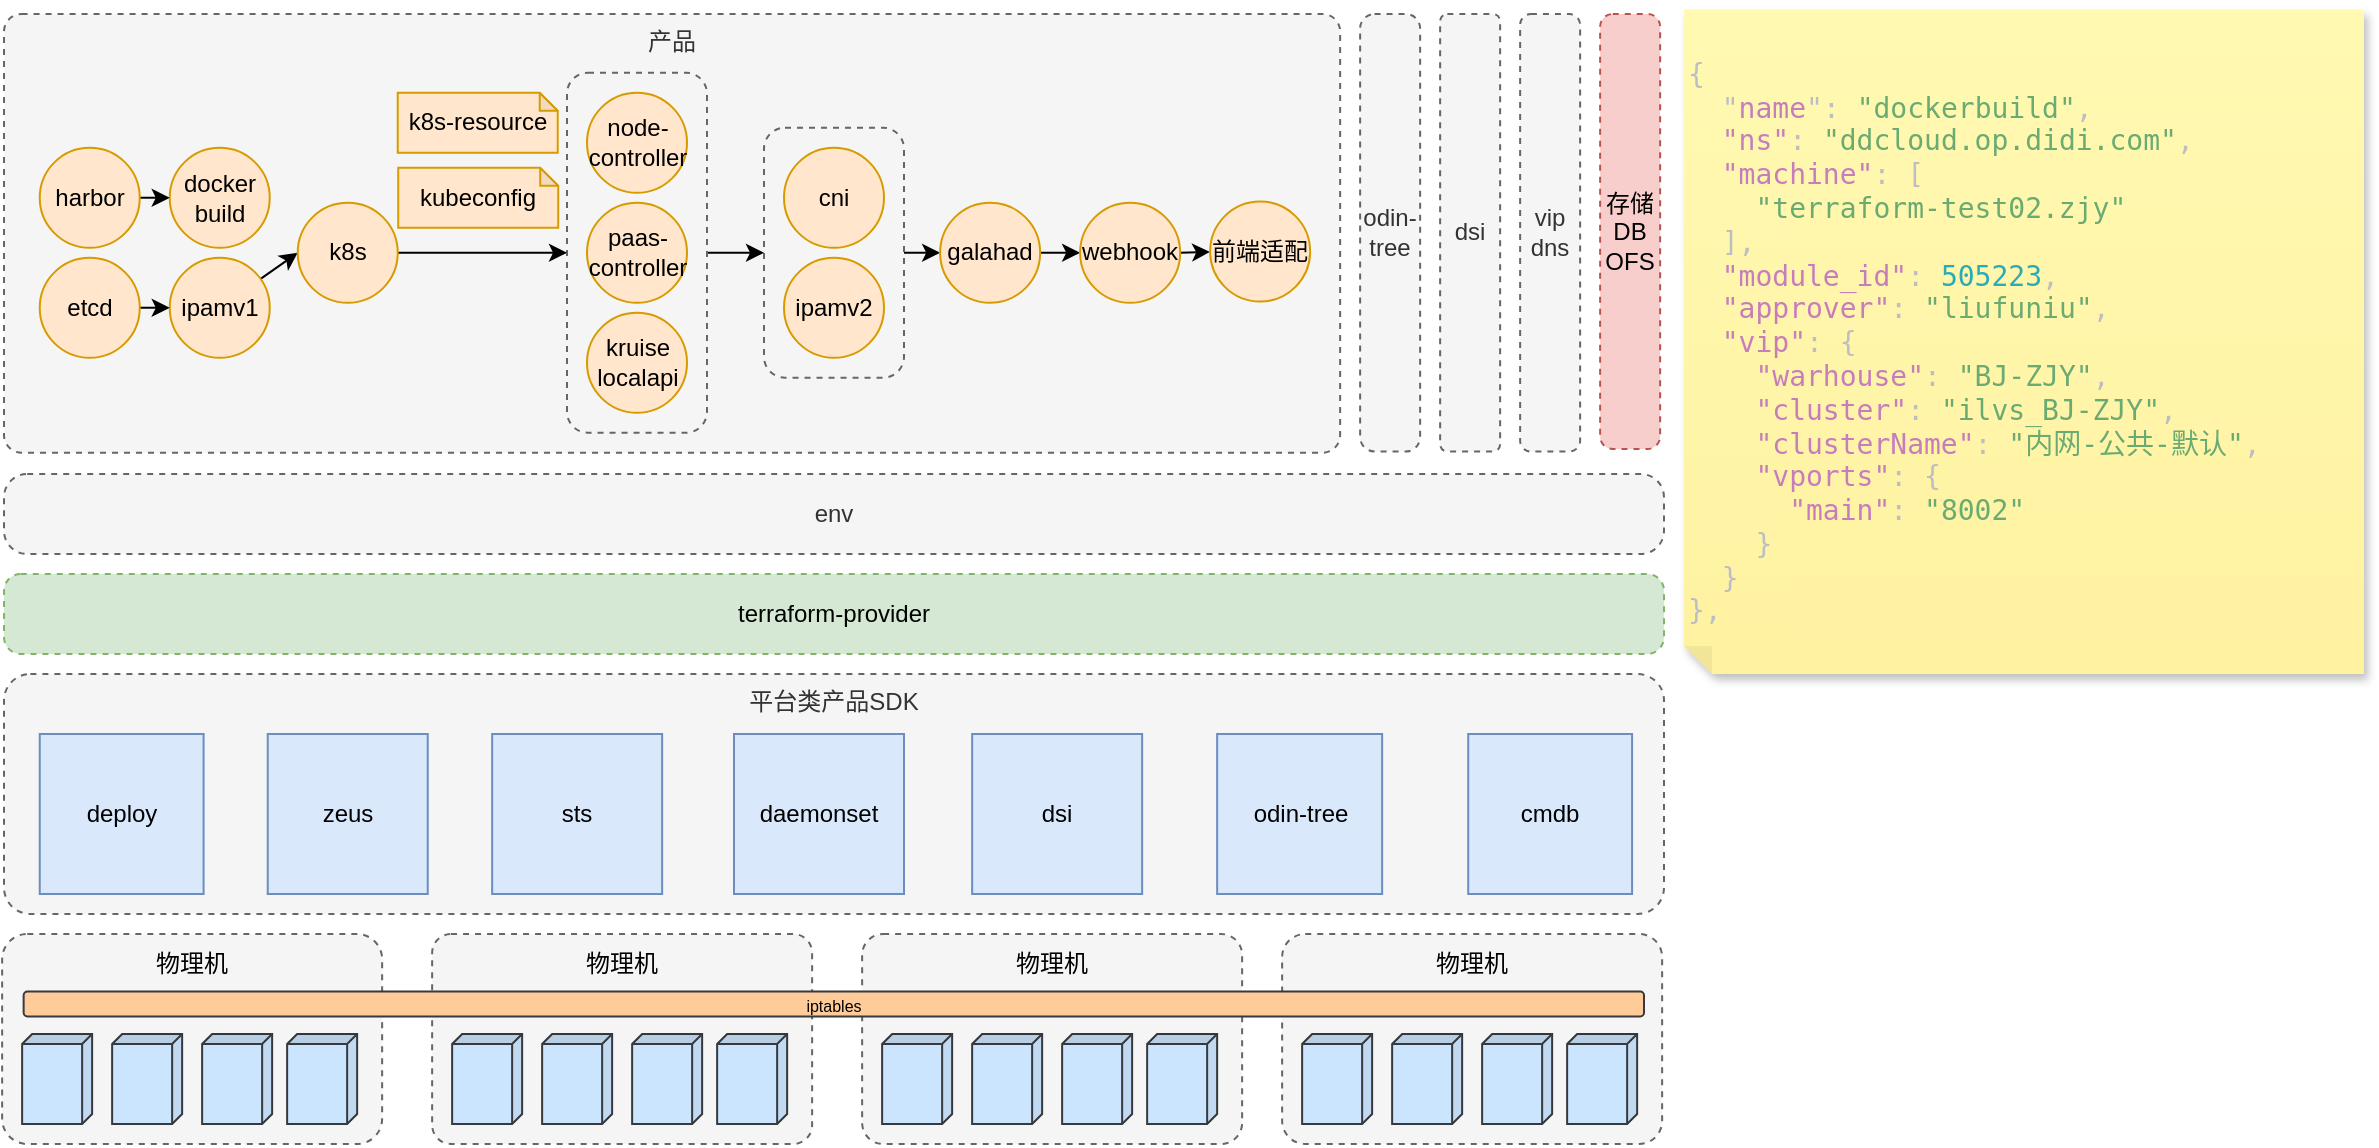 <mxfile version="22.1.18" type="github">
  <diagram name="第 1 页" id="ZuhVlxFlhkBg7zVoVy1D">
    <mxGraphModel dx="1428" dy="1851" grid="1" gridSize="10" guides="1" tooltips="1" connect="1" arrows="1" fold="1" page="1" pageScale="1" pageWidth="827" pageHeight="1169" math="0" shadow="0">
      <root>
        <mxCell id="0" />
        <mxCell id="1" parent="0" />
        <mxCell id="eo2u99sirjMwnlyiHI97-96" value="平台类产品SDK" style="rounded=1;html=1;dashed=1;arcSize=11;horizontal=1;labelPosition=center;verticalLabelPosition=middle;align=center;verticalAlign=top;labelBorderColor=none;fontSize=12;whiteSpace=wrap;fillColor=#f5f5f5;fontColor=#333333;strokeColor=#666666;" vertex="1" parent="1">
          <mxGeometry x="90.0" y="290" width="830" height="120" as="geometry" />
        </mxCell>
        <mxCell id="GPAt1WRh6mztTl92b3K6-4" value="产品" style="rounded=1;whiteSpace=wrap;html=1;dashed=1;arcSize=4;fillColor=#f5f5f5;strokeColor=#666666;verticalAlign=top;fontColor=#333333;" parent="1" vertex="1">
          <mxGeometry x="90" y="-40" width="668.07" height="219.37" as="geometry" />
        </mxCell>
        <mxCell id="eo2u99sirjMwnlyiHI97-76" value="" style="rounded=0;orthogonalLoop=1;jettySize=auto;html=1;entryX=0;entryY=0.5;entryDx=0;entryDy=0;" edge="1" parent="1" source="eo2u99sirjMwnlyiHI97-72" target="GPAt1WRh6mztTl92b3K6-20">
          <mxGeometry relative="1" as="geometry">
            <mxPoint x="555.57" y="79.37" as="targetPoint" />
          </mxGeometry>
        </mxCell>
        <mxCell id="eo2u99sirjMwnlyiHI97-72" value="" style="rounded=1;whiteSpace=wrap;html=1;fillColor=#f5f5f5;fontColor=#333333;strokeColor=#666666;dashed=1;" vertex="1" parent="1">
          <mxGeometry x="470" y="16.87" width="70" height="125" as="geometry" />
        </mxCell>
        <mxCell id="eo2u99sirjMwnlyiHI97-73" value="" style="rounded=0;orthogonalLoop=1;jettySize=auto;html=1;entryX=0;entryY=0.5;entryDx=0;entryDy=0;" edge="1" parent="1" source="eo2u99sirjMwnlyiHI97-70" target="eo2u99sirjMwnlyiHI97-72">
          <mxGeometry relative="1" as="geometry">
            <mxPoint x="477.5" y="79.37" as="targetPoint" />
          </mxGeometry>
        </mxCell>
        <mxCell id="eo2u99sirjMwnlyiHI97-70" value="" style="rounded=1;whiteSpace=wrap;html=1;fillColor=#f5f5f5;fontColor=#333333;strokeColor=#666666;dashed=1;" vertex="1" parent="1">
          <mxGeometry x="371.5" y="-10.63" width="70" height="180" as="geometry" />
        </mxCell>
        <mxCell id="eo2u99sirjMwnlyiHI97-33" value="" style="rounded=1;whiteSpace=wrap;html=1;dashed=1;arcSize=12;fillColor=#f5f5f5;fontColor=#333333;strokeColor=#666666;" vertex="1" parent="1">
          <mxGeometry x="89.07" y="420" width="190" height="105" as="geometry" />
        </mxCell>
        <mxCell id="GPAt1WRh6mztTl92b3K6-3" value="terraform-provider" style="rounded=1;whiteSpace=wrap;html=1;fillColor=#d5e8d4;strokeColor=#82b366;dashed=1;arcSize=21;" parent="1" vertex="1">
          <mxGeometry x="90" y="240" width="830" height="40" as="geometry" />
        </mxCell>
        <mxCell id="GPAt1WRh6mztTl92b3K6-6" value="zeus" style="rounded=1;whiteSpace=wrap;html=1;arcSize=0;fillColor=#dae8fc;strokeColor=#6c8ebf;" parent="1" vertex="1">
          <mxGeometry x="221.87" y="320" width="80" height="80" as="geometry" />
        </mxCell>
        <mxCell id="GPAt1WRh6mztTl92b3K6-7" value="sts" style="rounded=1;whiteSpace=wrap;html=1;arcSize=0;fillColor=#dae8fc;strokeColor=#6c8ebf;" parent="1" vertex="1">
          <mxGeometry x="334.07" y="320" width="85" height="80" as="geometry" />
        </mxCell>
        <mxCell id="GPAt1WRh6mztTl92b3K6-8" value="daemonset" style="rounded=1;whiteSpace=wrap;html=1;arcSize=0;fillColor=#dae8fc;strokeColor=#6c8ebf;" parent="1" vertex="1">
          <mxGeometry x="455" y="320" width="85" height="80" as="geometry" />
        </mxCell>
        <mxCell id="GPAt1WRh6mztTl92b3K6-9" value="cmdb" style="rounded=1;whiteSpace=wrap;html=1;arcSize=0;fillColor=#dae8fc;strokeColor=#6c8ebf;" parent="1" vertex="1">
          <mxGeometry x="822.11" y="320" width="81.93" height="80" as="geometry" />
        </mxCell>
        <mxCell id="GPAt1WRh6mztTl92b3K6-10" value="odin-tree" style="rounded=1;whiteSpace=wrap;html=1;arcSize=0;fillColor=#dae8fc;strokeColor=#6c8ebf;" parent="1" vertex="1">
          <mxGeometry x="696.57" y="320" width="82.5" height="80" as="geometry" />
        </mxCell>
        <mxCell id="GPAt1WRh6mztTl92b3K6-13" value="cni" style="ellipse;whiteSpace=wrap;html=1;aspect=fixed;fillColor=#ffe6cc;strokeColor=#d79b00;" parent="1" vertex="1">
          <mxGeometry x="480" y="26.87" width="50" height="50" as="geometry" />
        </mxCell>
        <mxCell id="GPAt1WRh6mztTl92b3K6-17" value="docker&lt;br&gt;build" style="ellipse;whiteSpace=wrap;html=1;aspect=fixed;fillColor=#ffe6cc;strokeColor=#d79b00;" parent="1" vertex="1">
          <mxGeometry x="172.87" y="26.87" width="50" height="50" as="geometry" />
        </mxCell>
        <mxCell id="eo2u99sirjMwnlyiHI97-77" value="" style="rounded=0;orthogonalLoop=1;jettySize=auto;html=1;" edge="1" parent="1" source="GPAt1WRh6mztTl92b3K6-20" target="GPAt1WRh6mztTl92b3K6-22">
          <mxGeometry relative="1" as="geometry" />
        </mxCell>
        <mxCell id="GPAt1WRh6mztTl92b3K6-20" value="galahad" style="ellipse;whiteSpace=wrap;html=1;aspect=fixed;fillColor=#ffe6cc;strokeColor=#d79b00;" parent="1" vertex="1">
          <mxGeometry x="558.07" y="54.37" width="50" height="50" as="geometry" />
        </mxCell>
        <mxCell id="eo2u99sirjMwnlyiHI97-61" value="" style="rounded=0;orthogonalLoop=1;jettySize=auto;html=1;" edge="1" parent="1" source="GPAt1WRh6mztTl92b3K6-21" target="GPAt1WRh6mztTl92b3K6-17">
          <mxGeometry relative="1" as="geometry" />
        </mxCell>
        <mxCell id="GPAt1WRh6mztTl92b3K6-21" value="harbor" style="ellipse;whiteSpace=wrap;html=1;aspect=fixed;fillColor=#ffe6cc;strokeColor=#d79b00;" parent="1" vertex="1">
          <mxGeometry x="107.87" y="26.87" width="50" height="50" as="geometry" />
        </mxCell>
        <mxCell id="eo2u99sirjMwnlyiHI97-78" value="" style="rounded=0;orthogonalLoop=1;jettySize=auto;html=1;" edge="1" parent="1" source="GPAt1WRh6mztTl92b3K6-22" target="eo2u99sirjMwnlyiHI97-18">
          <mxGeometry relative="1" as="geometry" />
        </mxCell>
        <mxCell id="GPAt1WRh6mztTl92b3K6-22" value="webhook" style="ellipse;whiteSpace=wrap;html=1;aspect=fixed;fillColor=#ffe6cc;strokeColor=#d79b00;" parent="1" vertex="1">
          <mxGeometry x="628.07" y="54.37" width="50" height="50" as="geometry" />
        </mxCell>
        <mxCell id="GPAt1WRh6mztTl92b3K6-23" value="ipamv2" style="ellipse;whiteSpace=wrap;html=1;aspect=fixed;fillColor=#ffe6cc;strokeColor=#d79b00;" parent="1" vertex="1">
          <mxGeometry x="480" y="81.87" width="50" height="50" as="geometry" />
        </mxCell>
        <mxCell id="eo2u99sirjMwnlyiHI97-64" value="" style="rounded=0;orthogonalLoop=1;jettySize=auto;html=1;entryX=0;entryY=0.5;entryDx=0;entryDy=0;" edge="1" parent="1" source="GPAt1WRh6mztTl92b3K6-24" target="GPAt1WRh6mztTl92b3K6-28">
          <mxGeometry relative="1" as="geometry">
            <mxPoint x="257.871" y="87.346" as="targetPoint" />
          </mxGeometry>
        </mxCell>
        <mxCell id="GPAt1WRh6mztTl92b3K6-24" value="ipamv1" style="ellipse;whiteSpace=wrap;html=1;aspect=fixed;fillColor=#ffe6cc;strokeColor=#d79b00;" parent="1" vertex="1">
          <mxGeometry x="172.87" y="81.87" width="50" height="50" as="geometry" />
        </mxCell>
        <mxCell id="GPAt1WRh6mztTl92b3K6-26" value="kruise&lt;br&gt;localapi" style="ellipse;whiteSpace=wrap;html=1;aspect=fixed;fillColor=#ffe6cc;strokeColor=#d79b00;" parent="1" vertex="1">
          <mxGeometry x="381.5" y="109.37" width="50" height="50" as="geometry" />
        </mxCell>
        <mxCell id="eo2u99sirjMwnlyiHI97-68" value="" style="rounded=0;orthogonalLoop=1;jettySize=auto;html=1;entryX=0;entryY=0.5;entryDx=0;entryDy=0;" edge="1" parent="1" source="GPAt1WRh6mztTl92b3K6-28" target="eo2u99sirjMwnlyiHI97-70">
          <mxGeometry relative="1" as="geometry">
            <mxPoint x="402.5" y="79.37" as="targetPoint" />
          </mxGeometry>
        </mxCell>
        <mxCell id="GPAt1WRh6mztTl92b3K6-28" value="k8s" style="ellipse;whiteSpace=wrap;html=1;aspect=fixed;fillColor=#ffe6cc;strokeColor=#d79b00;" parent="1" vertex="1">
          <mxGeometry x="236.87" y="54.37" width="50" height="50" as="geometry" />
        </mxCell>
        <mxCell id="GPAt1WRh6mztTl92b3K6-29" value="kubeconfig" style="shape=note;whiteSpace=wrap;html=1;backgroundOutline=1;darkOpacity=0.05;size=9;fillColor=#ffe6cc;strokeColor=#d79b00;" parent="1" vertex="1">
          <mxGeometry x="287.12" y="36.87" width="80" height="30" as="geometry" />
        </mxCell>
        <mxCell id="GPAt1WRh6mztTl92b3K6-31" value="k8s-resource" style="shape=note;whiteSpace=wrap;html=1;backgroundOutline=1;darkOpacity=0.05;size=9;fillColor=#ffe6cc;strokeColor=#d79b00;" parent="1" vertex="1">
          <mxGeometry x="286.87" y="-0.63" width="80" height="30" as="geometry" />
        </mxCell>
        <mxCell id="GPAt1WRh6mztTl92b3K6-34" value="node-controller" style="ellipse;whiteSpace=wrap;html=1;aspect=fixed;fillColor=#ffe6cc;strokeColor=#d79b00;" parent="1" vertex="1">
          <mxGeometry x="381.5" y="-0.63" width="50" height="50" as="geometry" />
        </mxCell>
        <mxCell id="GPAt1WRh6mztTl92b3K6-35" value="paas-controller" style="ellipse;whiteSpace=wrap;html=1;aspect=fixed;fillColor=#ffe6cc;strokeColor=#d79b00;" parent="1" vertex="1">
          <mxGeometry x="381.5" y="54.37" width="50" height="50" as="geometry" />
        </mxCell>
        <mxCell id="eo2u99sirjMwnlyiHI97-18" value="前端适配" style="ellipse;whiteSpace=wrap;html=1;aspect=fixed;fillColor=#ffe6cc;strokeColor=#d79b00;" vertex="1" parent="1">
          <mxGeometry x="693.07" y="53.75" width="50" height="50" as="geometry" />
        </mxCell>
        <mxCell id="eo2u99sirjMwnlyiHI97-29" value="" style="shape=cube;whiteSpace=wrap;html=1;boundedLbl=1;backgroundOutline=1;darkOpacity=0.05;darkOpacity2=0.1;size=5;rotation=90;fillColor=#cce5ff;strokeColor=#36393d;" vertex="1" parent="1">
          <mxGeometry x="94.07" y="475" width="45" height="35" as="geometry" />
        </mxCell>
        <mxCell id="eo2u99sirjMwnlyiHI97-30" value="" style="shape=cube;whiteSpace=wrap;html=1;boundedLbl=1;backgroundOutline=1;darkOpacity=0.05;darkOpacity2=0.1;size=5;rotation=90;fillColor=#cce5ff;strokeColor=#36393d;" vertex="1" parent="1">
          <mxGeometry x="139.07" y="475" width="45" height="35" as="geometry" />
        </mxCell>
        <mxCell id="eo2u99sirjMwnlyiHI97-31" value="" style="shape=cube;whiteSpace=wrap;html=1;boundedLbl=1;backgroundOutline=1;darkOpacity=0.05;darkOpacity2=0.1;size=5;rotation=90;fillColor=#cce5ff;strokeColor=#36393d;" vertex="1" parent="1">
          <mxGeometry x="184.07" y="475" width="45" height="35" as="geometry" />
        </mxCell>
        <mxCell id="eo2u99sirjMwnlyiHI97-32" value="" style="shape=cube;whiteSpace=wrap;html=1;boundedLbl=1;backgroundOutline=1;darkOpacity=0.05;darkOpacity2=0.1;size=5;rotation=90;fillColor=#cce5ff;strokeColor=#36393d;" vertex="1" parent="1">
          <mxGeometry x="226.57" y="475" width="45" height="35" as="geometry" />
        </mxCell>
        <mxCell id="eo2u99sirjMwnlyiHI97-34" value="物理机" style="text;html=1;strokeColor=none;fillColor=none;align=center;verticalAlign=middle;whiteSpace=wrap;rounded=0;" vertex="1" parent="1">
          <mxGeometry x="154.07" y="420" width="60" height="30" as="geometry" />
        </mxCell>
        <mxCell id="eo2u99sirjMwnlyiHI97-45" value="" style="rounded=1;whiteSpace=wrap;html=1;dashed=1;arcSize=9;fillColor=#f5f5f5;fontColor=#333333;strokeColor=#666666;" vertex="1" parent="1">
          <mxGeometry x="304.07" y="420" width="190" height="105" as="geometry" />
        </mxCell>
        <mxCell id="eo2u99sirjMwnlyiHI97-46" value="" style="shape=cube;whiteSpace=wrap;html=1;boundedLbl=1;backgroundOutline=1;darkOpacity=0.05;darkOpacity2=0.1;size=5;rotation=90;fillColor=#cce5ff;strokeColor=#36393d;" vertex="1" parent="1">
          <mxGeometry x="309.07" y="475" width="45" height="35" as="geometry" />
        </mxCell>
        <mxCell id="eo2u99sirjMwnlyiHI97-47" value="" style="shape=cube;whiteSpace=wrap;html=1;boundedLbl=1;backgroundOutline=1;darkOpacity=0.05;darkOpacity2=0.1;size=5;rotation=90;fillColor=#cce5ff;strokeColor=#36393d;" vertex="1" parent="1">
          <mxGeometry x="354.07" y="475" width="45" height="35" as="geometry" />
        </mxCell>
        <mxCell id="eo2u99sirjMwnlyiHI97-48" value="" style="shape=cube;whiteSpace=wrap;html=1;boundedLbl=1;backgroundOutline=1;darkOpacity=0.05;darkOpacity2=0.1;size=5;rotation=90;fillColor=#cce5ff;strokeColor=#36393d;" vertex="1" parent="1">
          <mxGeometry x="399.07" y="475" width="45" height="35" as="geometry" />
        </mxCell>
        <mxCell id="eo2u99sirjMwnlyiHI97-49" value="" style="shape=cube;whiteSpace=wrap;html=1;boundedLbl=1;backgroundOutline=1;darkOpacity=0.05;darkOpacity2=0.1;size=5;rotation=90;fillColor=#cce5ff;strokeColor=#36393d;" vertex="1" parent="1">
          <mxGeometry x="441.57" y="475" width="45" height="35" as="geometry" />
        </mxCell>
        <mxCell id="eo2u99sirjMwnlyiHI97-50" value="物理机" style="text;html=1;strokeColor=none;fillColor=none;align=center;verticalAlign=middle;whiteSpace=wrap;rounded=0;" vertex="1" parent="1">
          <mxGeometry x="369.07" y="420" width="60" height="30" as="geometry" />
        </mxCell>
        <mxCell id="eo2u99sirjMwnlyiHI97-51" value="" style="rounded=1;whiteSpace=wrap;html=1;dashed=1;arcSize=10;fillColor=#f5f5f5;fontColor=#333333;strokeColor=#666666;" vertex="1" parent="1">
          <mxGeometry x="519.07" y="420" width="190" height="105" as="geometry" />
        </mxCell>
        <mxCell id="eo2u99sirjMwnlyiHI97-52" value="" style="shape=cube;whiteSpace=wrap;html=1;boundedLbl=1;backgroundOutline=1;darkOpacity=0.05;darkOpacity2=0.1;size=5;rotation=90;fillColor=#cce5ff;strokeColor=#36393d;" vertex="1" parent="1">
          <mxGeometry x="524.07" y="475" width="45" height="35" as="geometry" />
        </mxCell>
        <mxCell id="eo2u99sirjMwnlyiHI97-53" value="" style="shape=cube;whiteSpace=wrap;html=1;boundedLbl=1;backgroundOutline=1;darkOpacity=0.05;darkOpacity2=0.1;size=5;rotation=90;fillColor=#cce5ff;strokeColor=#36393d;" vertex="1" parent="1">
          <mxGeometry x="569.07" y="475" width="45" height="35" as="geometry" />
        </mxCell>
        <mxCell id="eo2u99sirjMwnlyiHI97-54" value="" style="shape=cube;whiteSpace=wrap;html=1;boundedLbl=1;backgroundOutline=1;darkOpacity=0.05;darkOpacity2=0.1;size=5;rotation=90;fillColor=#cce5ff;strokeColor=#36393d;" vertex="1" parent="1">
          <mxGeometry x="614.07" y="475" width="45" height="35" as="geometry" />
        </mxCell>
        <mxCell id="eo2u99sirjMwnlyiHI97-55" value="" style="shape=cube;whiteSpace=wrap;html=1;boundedLbl=1;backgroundOutline=1;darkOpacity=0.05;darkOpacity2=0.1;size=5;rotation=90;fillColor=#cce5ff;strokeColor=#36393d;" vertex="1" parent="1">
          <mxGeometry x="656.57" y="475" width="45" height="35" as="geometry" />
        </mxCell>
        <mxCell id="eo2u99sirjMwnlyiHI97-56" value="物理机" style="text;html=1;strokeColor=none;fillColor=none;align=center;verticalAlign=middle;whiteSpace=wrap;rounded=0;" vertex="1" parent="1">
          <mxGeometry x="584.07" y="420" width="60" height="30" as="geometry" />
        </mxCell>
        <mxCell id="eo2u99sirjMwnlyiHI97-62" value="odin-tree" style="rounded=1;whiteSpace=wrap;html=1;arcSize=24;dashed=1;textDirection=rtl;fillColor=#f5f5f5;fontColor=#333333;strokeColor=#666666;" vertex="1" parent="1">
          <mxGeometry x="768.07" y="-40" width="30" height="218.75" as="geometry" />
        </mxCell>
        <mxCell id="eo2u99sirjMwnlyiHI97-65" value="" style="rounded=0;orthogonalLoop=1;jettySize=auto;html=1;" edge="1" parent="1" source="eo2u99sirjMwnlyiHI97-63" target="GPAt1WRh6mztTl92b3K6-24">
          <mxGeometry relative="1" as="geometry" />
        </mxCell>
        <mxCell id="eo2u99sirjMwnlyiHI97-63" value="etcd" style="ellipse;whiteSpace=wrap;html=1;aspect=fixed;fillColor=#ffe6cc;strokeColor=#d79b00;" vertex="1" parent="1">
          <mxGeometry x="107.87" y="81.87" width="50" height="50" as="geometry" />
        </mxCell>
        <mxCell id="eo2u99sirjMwnlyiHI97-79" value="dsi" style="rounded=1;whiteSpace=wrap;html=1;arcSize=12;dashed=1;labelPosition=center;verticalLabelPosition=middle;align=center;verticalAlign=middle;fillColor=#f5f5f5;fontColor=#333333;strokeColor=#666666;" vertex="1" parent="1">
          <mxGeometry x="808.07" y="-40" width="30" height="218.75" as="geometry" />
        </mxCell>
        <mxCell id="eo2u99sirjMwnlyiHI97-80" value="vip&lt;br&gt;dns" style="rounded=1;whiteSpace=wrap;html=1;arcSize=18;dashed=1;fillColor=#f5f5f5;fontColor=#333333;strokeColor=#666666;" vertex="1" parent="1">
          <mxGeometry x="848.07" y="-40" width="30" height="218.75" as="geometry" />
        </mxCell>
        <mxCell id="eo2u99sirjMwnlyiHI97-81" value="存储DB&lt;br&gt;OFS" style="rounded=1;whiteSpace=wrap;html=1;arcSize=21;dashed=1;fillColor=#f8cecc;strokeColor=#b85450;" vertex="1" parent="1">
          <mxGeometry x="888.07" y="-40" width="30" height="217.5" as="geometry" />
        </mxCell>
        <mxCell id="eo2u99sirjMwnlyiHI97-82" value="" style="rounded=1;whiteSpace=wrap;html=1;dashed=1;arcSize=11;fillColor=#f5f5f5;fontColor=#333333;strokeColor=#666666;" vertex="1" parent="1">
          <mxGeometry x="729.07" y="420" width="190" height="105" as="geometry" />
        </mxCell>
        <mxCell id="eo2u99sirjMwnlyiHI97-83" value="" style="shape=cube;whiteSpace=wrap;html=1;boundedLbl=1;backgroundOutline=1;darkOpacity=0.05;darkOpacity2=0.1;size=5;rotation=90;fillColor=#cce5ff;strokeColor=#36393d;" vertex="1" parent="1">
          <mxGeometry x="734.07" y="475" width="45" height="35" as="geometry" />
        </mxCell>
        <mxCell id="eo2u99sirjMwnlyiHI97-84" value="" style="shape=cube;whiteSpace=wrap;html=1;boundedLbl=1;backgroundOutline=1;darkOpacity=0.05;darkOpacity2=0.1;size=5;rotation=90;fillColor=#cce5ff;strokeColor=#36393d;" vertex="1" parent="1">
          <mxGeometry x="779.07" y="475" width="45" height="35" as="geometry" />
        </mxCell>
        <mxCell id="eo2u99sirjMwnlyiHI97-85" value="" style="shape=cube;whiteSpace=wrap;html=1;boundedLbl=1;backgroundOutline=1;darkOpacity=0.05;darkOpacity2=0.1;size=5;rotation=90;fillColor=#cce5ff;strokeColor=#36393d;" vertex="1" parent="1">
          <mxGeometry x="824.07" y="475" width="45" height="35" as="geometry" />
        </mxCell>
        <mxCell id="eo2u99sirjMwnlyiHI97-86" value="" style="shape=cube;whiteSpace=wrap;html=1;boundedLbl=1;backgroundOutline=1;darkOpacity=0.05;darkOpacity2=0.1;size=5;rotation=90;fillColor=#cce5ff;strokeColor=#36393d;" vertex="1" parent="1">
          <mxGeometry x="866.57" y="475" width="45" height="35" as="geometry" />
        </mxCell>
        <mxCell id="eo2u99sirjMwnlyiHI97-87" value="物理机" style="text;html=1;strokeColor=none;fillColor=none;align=center;verticalAlign=middle;whiteSpace=wrap;rounded=0;" vertex="1" parent="1">
          <mxGeometry x="794.07" y="420" width="60" height="30" as="geometry" />
        </mxCell>
        <mxCell id="eo2u99sirjMwnlyiHI97-57" value="&lt;p style=&quot;line-height: 100%;&quot;&gt;&lt;span style=&quot;color: rgb(0, 0, 0); font-family: Helvetica; font-style: normal; font-variant-ligatures: normal; font-variant-caps: normal; font-weight: 400; letter-spacing: normal; orphans: 2; text-indent: 0px; text-transform: none; widows: 2; word-spacing: 0px; -webkit-text-stroke-width: 0px; text-decoration-thickness: initial; text-decoration-style: initial; text-decoration-color: initial; float: none; display: inline !important;&quot;&gt;&lt;font style=&quot;font-size: 8px;&quot;&gt;iptables&lt;/font&gt;&lt;/span&gt;&lt;/p&gt;" style="rounded=1;whiteSpace=wrap;html=1;align=center;fillColor=#ffcc99;strokeColor=#36393d;" vertex="1" parent="1">
          <mxGeometry x="99.82" y="448.75" width="810.18" height="12.5" as="geometry" />
        </mxCell>
        <mxCell id="eo2u99sirjMwnlyiHI97-94" value="deploy" style="rounded=1;whiteSpace=wrap;html=1;arcSize=0;fillColor=#dae8fc;strokeColor=#6c8ebf;" vertex="1" parent="1">
          <mxGeometry x="107.87" y="320" width="81.93" height="80" as="geometry" />
        </mxCell>
        <mxCell id="eo2u99sirjMwnlyiHI97-95" value="dsi" style="rounded=1;whiteSpace=wrap;html=1;arcSize=0;fillColor=#dae8fc;strokeColor=#6c8ebf;" vertex="1" parent="1">
          <mxGeometry x="574.07" y="320" width="85" height="80" as="geometry" />
        </mxCell>
        <mxCell id="eo2u99sirjMwnlyiHI97-101" value="env" style="rounded=1;whiteSpace=wrap;html=1;fillColor=#f5f5f5;strokeColor=#666666;dashed=1;arcSize=29;fontColor=#333333;" vertex="1" parent="1">
          <mxGeometry x="90" y="190" width="830" height="40" as="geometry" />
        </mxCell>
        <mxCell id="eo2u99sirjMwnlyiHI97-102" value="&lt;div style=&quot;&quot;&gt;&lt;pre style=&quot;font-family: &amp;quot;JetBrains Mono&amp;quot;, monospace; font-size: 10.5pt;&quot;&gt;&lt;font color=&quot;#bcbec4&quot;&gt;{&lt;br&gt;  &quot;&lt;/font&gt;&lt;font color=&quot;#c77dbb&quot;&gt;name&lt;/font&gt;&lt;font color=&quot;#bcbec4&quot;&gt;&quot;: &lt;/font&gt;&lt;span style=&quot;color: rgb(106, 171, 115);&quot;&gt;&quot;dockerbuild&quot;&lt;/span&gt;&lt;font color=&quot;#bcbec4&quot;&gt;,&lt;br&gt;  &lt;/font&gt;&lt;span style=&quot;color: rgb(199, 125, 187);&quot;&gt;&quot;ns&quot;&lt;/span&gt;&lt;font color=&quot;#bcbec4&quot;&gt;: &lt;/font&gt;&lt;span style=&quot;color: rgb(106, 171, 115);&quot;&gt;&quot;ddcloud.op.didi.com&quot;&lt;/span&gt;&lt;font color=&quot;#bcbec4&quot;&gt;,&lt;br&gt;  &lt;/font&gt;&lt;span style=&quot;color: rgb(199, 125, 187);&quot;&gt;&quot;machine&quot;&lt;/span&gt;&lt;font color=&quot;#bcbec4&quot;&gt;: [&lt;br&gt;    &lt;/font&gt;&lt;span style=&quot;color: rgb(106, 171, 115);&quot;&gt;&quot;terraform-test02.zjy&quot;&lt;br&gt;&lt;/span&gt;&lt;span style=&quot;color: rgb(106, 171, 115);&quot;&gt;  &lt;/span&gt;&lt;font color=&quot;#bcbec4&quot;&gt;],&lt;br&gt;  &lt;/font&gt;&lt;span style=&quot;color: rgb(199, 125, 187);&quot;&gt;&quot;module_id&quot;&lt;/span&gt;&lt;font color=&quot;#bcbec4&quot;&gt;: &lt;/font&gt;&lt;span style=&quot;color: rgb(42, 172, 184);&quot;&gt;505223&lt;/span&gt;&lt;font color=&quot;#bcbec4&quot;&gt;,&lt;br&gt;  &lt;/font&gt;&lt;span style=&quot;color: rgb(199, 125, 187);&quot;&gt;&quot;approver&quot;&lt;/span&gt;&lt;font color=&quot;#bcbec4&quot;&gt;: &lt;/font&gt;&lt;span style=&quot;color: rgb(106, 171, 115);&quot;&gt;&quot;liufuniu&quot;&lt;/span&gt;&lt;font color=&quot;#bcbec4&quot;&gt;,&lt;br&gt;  &lt;/font&gt;&lt;span style=&quot;color: rgb(199, 125, 187);&quot;&gt;&quot;vip&quot;&lt;/span&gt;&lt;font color=&quot;#bcbec4&quot;&gt;: {&lt;br&gt;    &lt;/font&gt;&lt;span style=&quot;color: rgb(199, 125, 187);&quot;&gt;&quot;warhouse&quot;&lt;/span&gt;&lt;font color=&quot;#bcbec4&quot;&gt;: &lt;/font&gt;&lt;span style=&quot;color: rgb(106, 171, 115);&quot;&gt;&quot;BJ-ZJY&quot;&lt;/span&gt;&lt;font color=&quot;#bcbec4&quot;&gt;,&lt;br&gt;    &lt;/font&gt;&lt;span style=&quot;color: rgb(199, 125, 187);&quot;&gt;&quot;cluster&quot;&lt;/span&gt;&lt;font color=&quot;#bcbec4&quot;&gt;: &lt;/font&gt;&lt;span style=&quot;color: rgb(106, 171, 115);&quot;&gt;&quot;ilvs_BJ-ZJY&quot;&lt;/span&gt;&lt;font color=&quot;#bcbec4&quot;&gt;,&lt;br&gt;    &lt;/font&gt;&lt;span style=&quot;color: rgb(199, 125, 187);&quot;&gt;&quot;clusterName&quot;&lt;/span&gt;&lt;font color=&quot;#bcbec4&quot;&gt;: &lt;/font&gt;&lt;span style=&quot;color: rgb(106, 171, 115);&quot;&gt;&quot;&lt;/span&gt;&lt;span style=&quot;color: rgb(106, 171, 115); font-family: Menlo-Regular, monospace;&quot;&gt;内网&lt;/span&gt;&lt;span style=&quot;color: rgb(106, 171, 115);&quot;&gt;-&lt;/span&gt;&lt;span style=&quot;color: rgb(106, 171, 115); font-family: Menlo-Regular, monospace;&quot;&gt;公共&lt;/span&gt;&lt;span style=&quot;color: rgb(106, 171, 115);&quot;&gt;-&lt;/span&gt;&lt;span style=&quot;color: rgb(106, 171, 115); font-family: Menlo-Regular, monospace;&quot;&gt;默认&lt;/span&gt;&lt;span style=&quot;color: rgb(106, 171, 115);&quot;&gt;&quot;&lt;/span&gt;&lt;font color=&quot;#bcbec4&quot;&gt;,&lt;br&gt;    &lt;/font&gt;&lt;span style=&quot;color: rgb(199, 125, 187);&quot;&gt;&quot;vports&quot;&lt;/span&gt;&lt;font color=&quot;#bcbec4&quot;&gt;: {&lt;br&gt;      &lt;/font&gt;&lt;span style=&quot;color: rgb(199, 125, 187);&quot;&gt;&quot;main&quot;&lt;/span&gt;&lt;font color=&quot;#bcbec4&quot;&gt;: &lt;/font&gt;&lt;span style=&quot;color: rgb(106, 171, 115);&quot;&gt;&quot;8002&quot;&lt;br&gt;&lt;/span&gt;&lt;span style=&quot;color: rgb(106, 171, 115);&quot;&gt;    &lt;/span&gt;&lt;font color=&quot;#bcbec4&quot;&gt;}&lt;br&gt;  }&lt;br&gt;},&lt;/font&gt;&lt;/pre&gt;&lt;/div&gt;" style="shape=note;whiteSpace=wrap;html=1;backgroundOutline=1;fontColor=#000000;darkOpacity=0.05;fillColor=#FFF9B2;strokeColor=none;fillStyle=solid;direction=west;gradientDirection=north;gradientColor=#FFF2A1;shadow=1;size=14;pointerEvents=1;align=left;" vertex="1" parent="1">
          <mxGeometry x="930" y="-42.2" width="340" height="332.2" as="geometry" />
        </mxCell>
      </root>
    </mxGraphModel>
  </diagram>
</mxfile>
